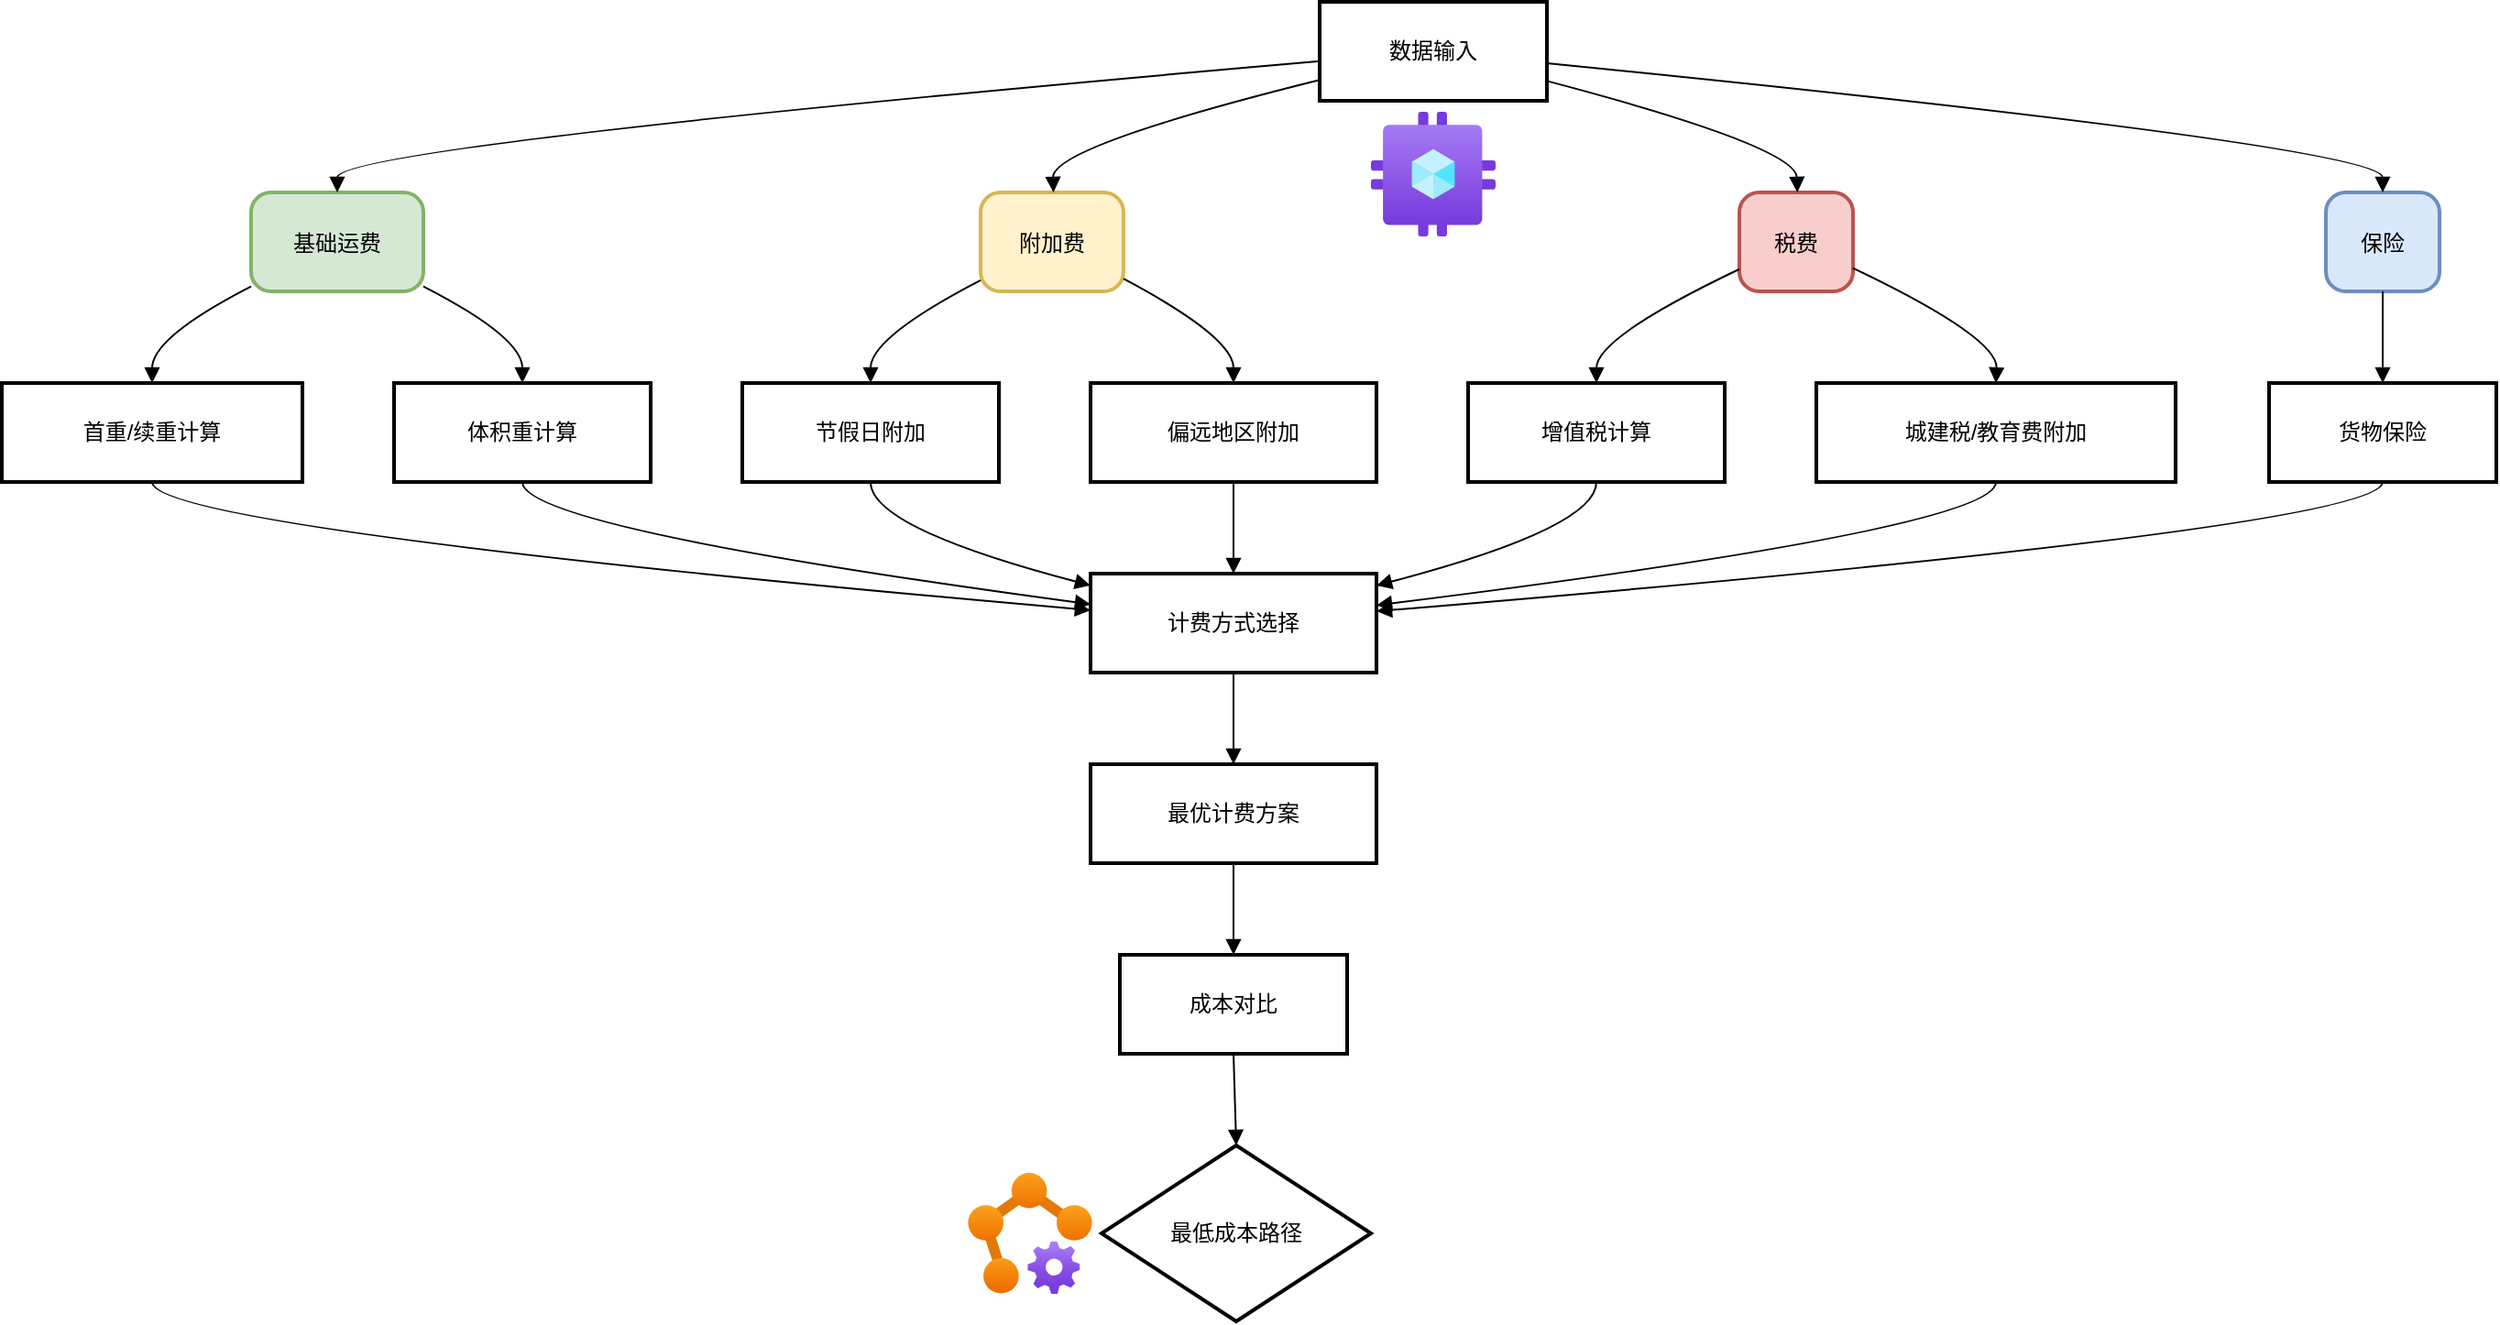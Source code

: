 <mxfile version="26.1.0">
  <diagram name="第 1 页" id="s2zsoTd08OsEWJ79VfwP">
    <mxGraphModel dx="1440" dy="1100" grid="1" gridSize="10" guides="1" tooltips="1" connect="1" arrows="1" fold="1" page="1" pageScale="1" pageWidth="827" pageHeight="1169" math="0" shadow="0">
      <root>
        <mxCell id="0" />
        <mxCell id="1" parent="0" />
        <mxCell id="xq2g6MedZjjFbTOwL8Yl-2" value="数据输入" style="whiteSpace=wrap;strokeWidth=2;" vertex="1" parent="1">
          <mxGeometry x="739" y="20" width="124" height="54" as="geometry" />
        </mxCell>
        <mxCell id="xq2g6MedZjjFbTOwL8Yl-3" value="基础运费" style="rounded=1;arcSize=20;strokeWidth=2;fillColor=#d5e8d4;strokeColor=#82b366;" vertex="1" parent="1">
          <mxGeometry x="156" y="124" width="94" height="54" as="geometry" />
        </mxCell>
        <mxCell id="xq2g6MedZjjFbTOwL8Yl-4" value="附加费" style="rounded=1;arcSize=20;strokeWidth=2;fillColor=#fff2cc;strokeColor=#d6b656;" vertex="1" parent="1">
          <mxGeometry x="554" y="124" width="78" height="54" as="geometry" />
        </mxCell>
        <mxCell id="xq2g6MedZjjFbTOwL8Yl-5" value="税费" style="rounded=1;arcSize=20;strokeWidth=2;fillColor=#f8cecc;strokeColor=#b85450;" vertex="1" parent="1">
          <mxGeometry x="968" y="124" width="62" height="54" as="geometry" />
        </mxCell>
        <mxCell id="xq2g6MedZjjFbTOwL8Yl-6" value="保险" style="rounded=1;arcSize=20;strokeWidth=2;fillColor=#dae8fc;strokeColor=#6c8ebf;" vertex="1" parent="1">
          <mxGeometry x="1288" y="124" width="62" height="54" as="geometry" />
        </mxCell>
        <mxCell id="xq2g6MedZjjFbTOwL8Yl-7" value="首重/续重计算" style="whiteSpace=wrap;strokeWidth=2;" vertex="1" parent="1">
          <mxGeometry x="20" y="228" width="164" height="54" as="geometry" />
        </mxCell>
        <mxCell id="xq2g6MedZjjFbTOwL8Yl-8" value="体积重计算" style="whiteSpace=wrap;strokeWidth=2;" vertex="1" parent="1">
          <mxGeometry x="234" y="228" width="140" height="54" as="geometry" />
        </mxCell>
        <mxCell id="xq2g6MedZjjFbTOwL8Yl-9" value="节假日附加" style="whiteSpace=wrap;strokeWidth=2;" vertex="1" parent="1">
          <mxGeometry x="424" y="228" width="140" height="54" as="geometry" />
        </mxCell>
        <mxCell id="xq2g6MedZjjFbTOwL8Yl-10" value="偏远地区附加" style="whiteSpace=wrap;strokeWidth=2;" vertex="1" parent="1">
          <mxGeometry x="614" y="228" width="156" height="54" as="geometry" />
        </mxCell>
        <mxCell id="xq2g6MedZjjFbTOwL8Yl-11" value="增值税计算" style="whiteSpace=wrap;strokeWidth=2;" vertex="1" parent="1">
          <mxGeometry x="820" y="228" width="140" height="54" as="geometry" />
        </mxCell>
        <mxCell id="xq2g6MedZjjFbTOwL8Yl-12" value="城建税/教育费附加" style="whiteSpace=wrap;strokeWidth=2;" vertex="1" parent="1">
          <mxGeometry x="1010" y="228" width="196" height="54" as="geometry" />
        </mxCell>
        <mxCell id="xq2g6MedZjjFbTOwL8Yl-13" value="货物保险" style="whiteSpace=wrap;strokeWidth=2;" vertex="1" parent="1">
          <mxGeometry x="1257" y="228" width="124" height="54" as="geometry" />
        </mxCell>
        <mxCell id="xq2g6MedZjjFbTOwL8Yl-14" value="计费方式选择" style="whiteSpace=wrap;strokeWidth=2;" vertex="1" parent="1">
          <mxGeometry x="614" y="332" width="156" height="54" as="geometry" />
        </mxCell>
        <mxCell id="xq2g6MedZjjFbTOwL8Yl-15" value="最优计费方案" style="whiteSpace=wrap;strokeWidth=2;" vertex="1" parent="1">
          <mxGeometry x="614" y="436" width="156" height="54" as="geometry" />
        </mxCell>
        <mxCell id="xq2g6MedZjjFbTOwL8Yl-16" value="成本对比" style="whiteSpace=wrap;strokeWidth=2;" vertex="1" parent="1">
          <mxGeometry x="630" y="540" width="124" height="54" as="geometry" />
        </mxCell>
        <mxCell id="xq2g6MedZjjFbTOwL8Yl-17" value="最低成本路径" style="rhombus;strokeWidth=2;whiteSpace=wrap;" vertex="1" parent="1">
          <mxGeometry x="620" y="644" width="147" height="96" as="geometry" />
        </mxCell>
        <mxCell id="xq2g6MedZjjFbTOwL8Yl-18" value="" style="curved=1;startArrow=none;endArrow=block;exitX=0;exitY=0.6;entryX=0.5;entryY=0;rounded=0;" edge="1" parent="1" source="xq2g6MedZjjFbTOwL8Yl-2" target="xq2g6MedZjjFbTOwL8Yl-3">
          <mxGeometry relative="1" as="geometry">
            <Array as="points">
              <mxPoint x="203" y="99" />
            </Array>
          </mxGeometry>
        </mxCell>
        <mxCell id="xq2g6MedZjjFbTOwL8Yl-19" value="" style="curved=1;startArrow=none;endArrow=block;exitX=0;exitY=0.79;entryX=0.51;entryY=0;rounded=0;" edge="1" parent="1" source="xq2g6MedZjjFbTOwL8Yl-2" target="xq2g6MedZjjFbTOwL8Yl-4">
          <mxGeometry relative="1" as="geometry">
            <Array as="points">
              <mxPoint x="593" y="99" />
            </Array>
          </mxGeometry>
        </mxCell>
        <mxCell id="xq2g6MedZjjFbTOwL8Yl-20" value="" style="curved=1;startArrow=none;endArrow=block;exitX=1;exitY=0.8;entryX=0.51;entryY=0;rounded=0;" edge="1" parent="1" source="xq2g6MedZjjFbTOwL8Yl-2" target="xq2g6MedZjjFbTOwL8Yl-5">
          <mxGeometry relative="1" as="geometry">
            <Array as="points">
              <mxPoint x="999" y="99" />
            </Array>
          </mxGeometry>
        </mxCell>
        <mxCell id="xq2g6MedZjjFbTOwL8Yl-21" value="" style="curved=1;startArrow=none;endArrow=block;exitX=1;exitY=0.62;entryX=0.5;entryY=0;rounded=0;" edge="1" parent="1" source="xq2g6MedZjjFbTOwL8Yl-2" target="xq2g6MedZjjFbTOwL8Yl-6">
          <mxGeometry relative="1" as="geometry">
            <Array as="points">
              <mxPoint x="1319" y="99" />
            </Array>
          </mxGeometry>
        </mxCell>
        <mxCell id="xq2g6MedZjjFbTOwL8Yl-22" value="" style="curved=1;startArrow=none;endArrow=block;exitX=0;exitY=0.95;entryX=0.5;entryY=0;rounded=0;" edge="1" parent="1" source="xq2g6MedZjjFbTOwL8Yl-3" target="xq2g6MedZjjFbTOwL8Yl-7">
          <mxGeometry relative="1" as="geometry">
            <Array as="points">
              <mxPoint x="102" y="203" />
            </Array>
          </mxGeometry>
        </mxCell>
        <mxCell id="xq2g6MedZjjFbTOwL8Yl-23" value="" style="curved=1;startArrow=none;endArrow=block;exitX=1;exitY=0.95;entryX=0.5;entryY=0;rounded=0;" edge="1" parent="1" source="xq2g6MedZjjFbTOwL8Yl-3" target="xq2g6MedZjjFbTOwL8Yl-8">
          <mxGeometry relative="1" as="geometry">
            <Array as="points">
              <mxPoint x="304" y="203" />
            </Array>
          </mxGeometry>
        </mxCell>
        <mxCell id="xq2g6MedZjjFbTOwL8Yl-24" value="" style="curved=1;startArrow=none;endArrow=block;exitX=0.01;exitY=0.88;entryX=0.5;entryY=0;rounded=0;" edge="1" parent="1" source="xq2g6MedZjjFbTOwL8Yl-4" target="xq2g6MedZjjFbTOwL8Yl-9">
          <mxGeometry relative="1" as="geometry">
            <Array as="points">
              <mxPoint x="494" y="203" />
            </Array>
          </mxGeometry>
        </mxCell>
        <mxCell id="xq2g6MedZjjFbTOwL8Yl-25" value="" style="curved=1;startArrow=none;endArrow=block;exitX=1.01;exitY=0.88;entryX=0.5;entryY=0;rounded=0;" edge="1" parent="1" source="xq2g6MedZjjFbTOwL8Yl-4" target="xq2g6MedZjjFbTOwL8Yl-10">
          <mxGeometry relative="1" as="geometry">
            <Array as="points">
              <mxPoint x="692" y="203" />
            </Array>
          </mxGeometry>
        </mxCell>
        <mxCell id="xq2g6MedZjjFbTOwL8Yl-26" value="" style="curved=1;startArrow=none;endArrow=block;exitX=0.01;exitY=0.77;entryX=0.5;entryY=0;rounded=0;" edge="1" parent="1" source="xq2g6MedZjjFbTOwL8Yl-5" target="xq2g6MedZjjFbTOwL8Yl-11">
          <mxGeometry relative="1" as="geometry">
            <Array as="points">
              <mxPoint x="890" y="203" />
            </Array>
          </mxGeometry>
        </mxCell>
        <mxCell id="xq2g6MedZjjFbTOwL8Yl-27" value="" style="curved=1;startArrow=none;endArrow=block;exitX=1.01;exitY=0.77;entryX=0.5;entryY=0;rounded=0;" edge="1" parent="1" source="xq2g6MedZjjFbTOwL8Yl-5" target="xq2g6MedZjjFbTOwL8Yl-12">
          <mxGeometry relative="1" as="geometry">
            <Array as="points">
              <mxPoint x="1109" y="203" />
            </Array>
          </mxGeometry>
        </mxCell>
        <mxCell id="xq2g6MedZjjFbTOwL8Yl-28" value="" style="curved=1;startArrow=none;endArrow=block;exitX=0.5;exitY=1;entryX=0.5;entryY=0;rounded=0;" edge="1" parent="1" source="xq2g6MedZjjFbTOwL8Yl-6" target="xq2g6MedZjjFbTOwL8Yl-13">
          <mxGeometry relative="1" as="geometry">
            <Array as="points" />
          </mxGeometry>
        </mxCell>
        <mxCell id="xq2g6MedZjjFbTOwL8Yl-29" value="" style="curved=1;startArrow=none;endArrow=block;exitX=0.5;exitY=1;entryX=0;entryY=0.37;rounded=0;" edge="1" parent="1" source="xq2g6MedZjjFbTOwL8Yl-7" target="xq2g6MedZjjFbTOwL8Yl-14">
          <mxGeometry relative="1" as="geometry">
            <Array as="points">
              <mxPoint x="102" y="307" />
            </Array>
          </mxGeometry>
        </mxCell>
        <mxCell id="xq2g6MedZjjFbTOwL8Yl-30" value="" style="curved=1;startArrow=none;endArrow=block;exitX=0.5;exitY=1;entryX=0;entryY=0.31;rounded=0;" edge="1" parent="1" source="xq2g6MedZjjFbTOwL8Yl-8" target="xq2g6MedZjjFbTOwL8Yl-14">
          <mxGeometry relative="1" as="geometry">
            <Array as="points">
              <mxPoint x="304" y="307" />
            </Array>
          </mxGeometry>
        </mxCell>
        <mxCell id="xq2g6MedZjjFbTOwL8Yl-31" value="" style="curved=1;startArrow=none;endArrow=block;exitX=0.5;exitY=1;entryX=0;entryY=0.12;rounded=0;" edge="1" parent="1" source="xq2g6MedZjjFbTOwL8Yl-9" target="xq2g6MedZjjFbTOwL8Yl-14">
          <mxGeometry relative="1" as="geometry">
            <Array as="points">
              <mxPoint x="494" y="307" />
            </Array>
          </mxGeometry>
        </mxCell>
        <mxCell id="xq2g6MedZjjFbTOwL8Yl-32" value="" style="curved=1;startArrow=none;endArrow=block;exitX=0.5;exitY=1;entryX=0.5;entryY=0;rounded=0;" edge="1" parent="1" source="xq2g6MedZjjFbTOwL8Yl-10" target="xq2g6MedZjjFbTOwL8Yl-14">
          <mxGeometry relative="1" as="geometry">
            <Array as="points" />
          </mxGeometry>
        </mxCell>
        <mxCell id="xq2g6MedZjjFbTOwL8Yl-33" value="" style="curved=1;startArrow=none;endArrow=block;exitX=0.5;exitY=1;entryX=1;entryY=0.12;rounded=0;" edge="1" parent="1" source="xq2g6MedZjjFbTOwL8Yl-11" target="xq2g6MedZjjFbTOwL8Yl-14">
          <mxGeometry relative="1" as="geometry">
            <Array as="points">
              <mxPoint x="890" y="307" />
            </Array>
          </mxGeometry>
        </mxCell>
        <mxCell id="xq2g6MedZjjFbTOwL8Yl-34" value="" style="curved=1;startArrow=none;endArrow=block;exitX=0.5;exitY=1;entryX=1;entryY=0.32;rounded=0;" edge="1" parent="1" source="xq2g6MedZjjFbTOwL8Yl-12" target="xq2g6MedZjjFbTOwL8Yl-14">
          <mxGeometry relative="1" as="geometry">
            <Array as="points">
              <mxPoint x="1109" y="307" />
            </Array>
          </mxGeometry>
        </mxCell>
        <mxCell id="xq2g6MedZjjFbTOwL8Yl-35" value="" style="curved=1;startArrow=none;endArrow=block;exitX=0.5;exitY=1;entryX=1;entryY=0.38;rounded=0;" edge="1" parent="1" source="xq2g6MedZjjFbTOwL8Yl-13" target="xq2g6MedZjjFbTOwL8Yl-14">
          <mxGeometry relative="1" as="geometry">
            <Array as="points">
              <mxPoint x="1319" y="307" />
            </Array>
          </mxGeometry>
        </mxCell>
        <mxCell id="xq2g6MedZjjFbTOwL8Yl-36" value="" style="curved=1;startArrow=none;endArrow=block;exitX=0.5;exitY=1;entryX=0.5;entryY=0;rounded=0;" edge="1" parent="1" source="xq2g6MedZjjFbTOwL8Yl-14" target="xq2g6MedZjjFbTOwL8Yl-15">
          <mxGeometry relative="1" as="geometry">
            <Array as="points" />
          </mxGeometry>
        </mxCell>
        <mxCell id="xq2g6MedZjjFbTOwL8Yl-37" value="" style="curved=1;startArrow=none;endArrow=block;exitX=0.5;exitY=1;entryX=0.5;entryY=0;rounded=0;" edge="1" parent="1" source="xq2g6MedZjjFbTOwL8Yl-15" target="xq2g6MedZjjFbTOwL8Yl-16">
          <mxGeometry relative="1" as="geometry">
            <Array as="points" />
          </mxGeometry>
        </mxCell>
        <mxCell id="xq2g6MedZjjFbTOwL8Yl-38" value="" style="curved=1;startArrow=none;endArrow=block;exitX=0.5;exitY=1;entryX=0.5;entryY=0;rounded=0;" edge="1" parent="1" source="xq2g6MedZjjFbTOwL8Yl-16" target="xq2g6MedZjjFbTOwL8Yl-17">
          <mxGeometry relative="1" as="geometry">
            <Array as="points" />
          </mxGeometry>
        </mxCell>
        <mxCell id="xq2g6MedZjjFbTOwL8Yl-39" value="" style="image;aspect=fixed;html=1;points=[];align=center;fontSize=12;image=img/lib/azure2/compute/Azure_Compute_Galleries.svg;" vertex="1" parent="1">
          <mxGeometry x="767" y="80" width="68" height="68" as="geometry" />
        </mxCell>
        <mxCell id="xq2g6MedZjjFbTOwL8Yl-40" value="" style="image;aspect=fixed;html=1;points=[];align=center;fontSize=12;image=img/lib/azure2/compute/Managed_Service_Fabric.svg;" vertex="1" parent="1">
          <mxGeometry x="547" y="659" width="68" height="66" as="geometry" />
        </mxCell>
      </root>
    </mxGraphModel>
  </diagram>
</mxfile>

